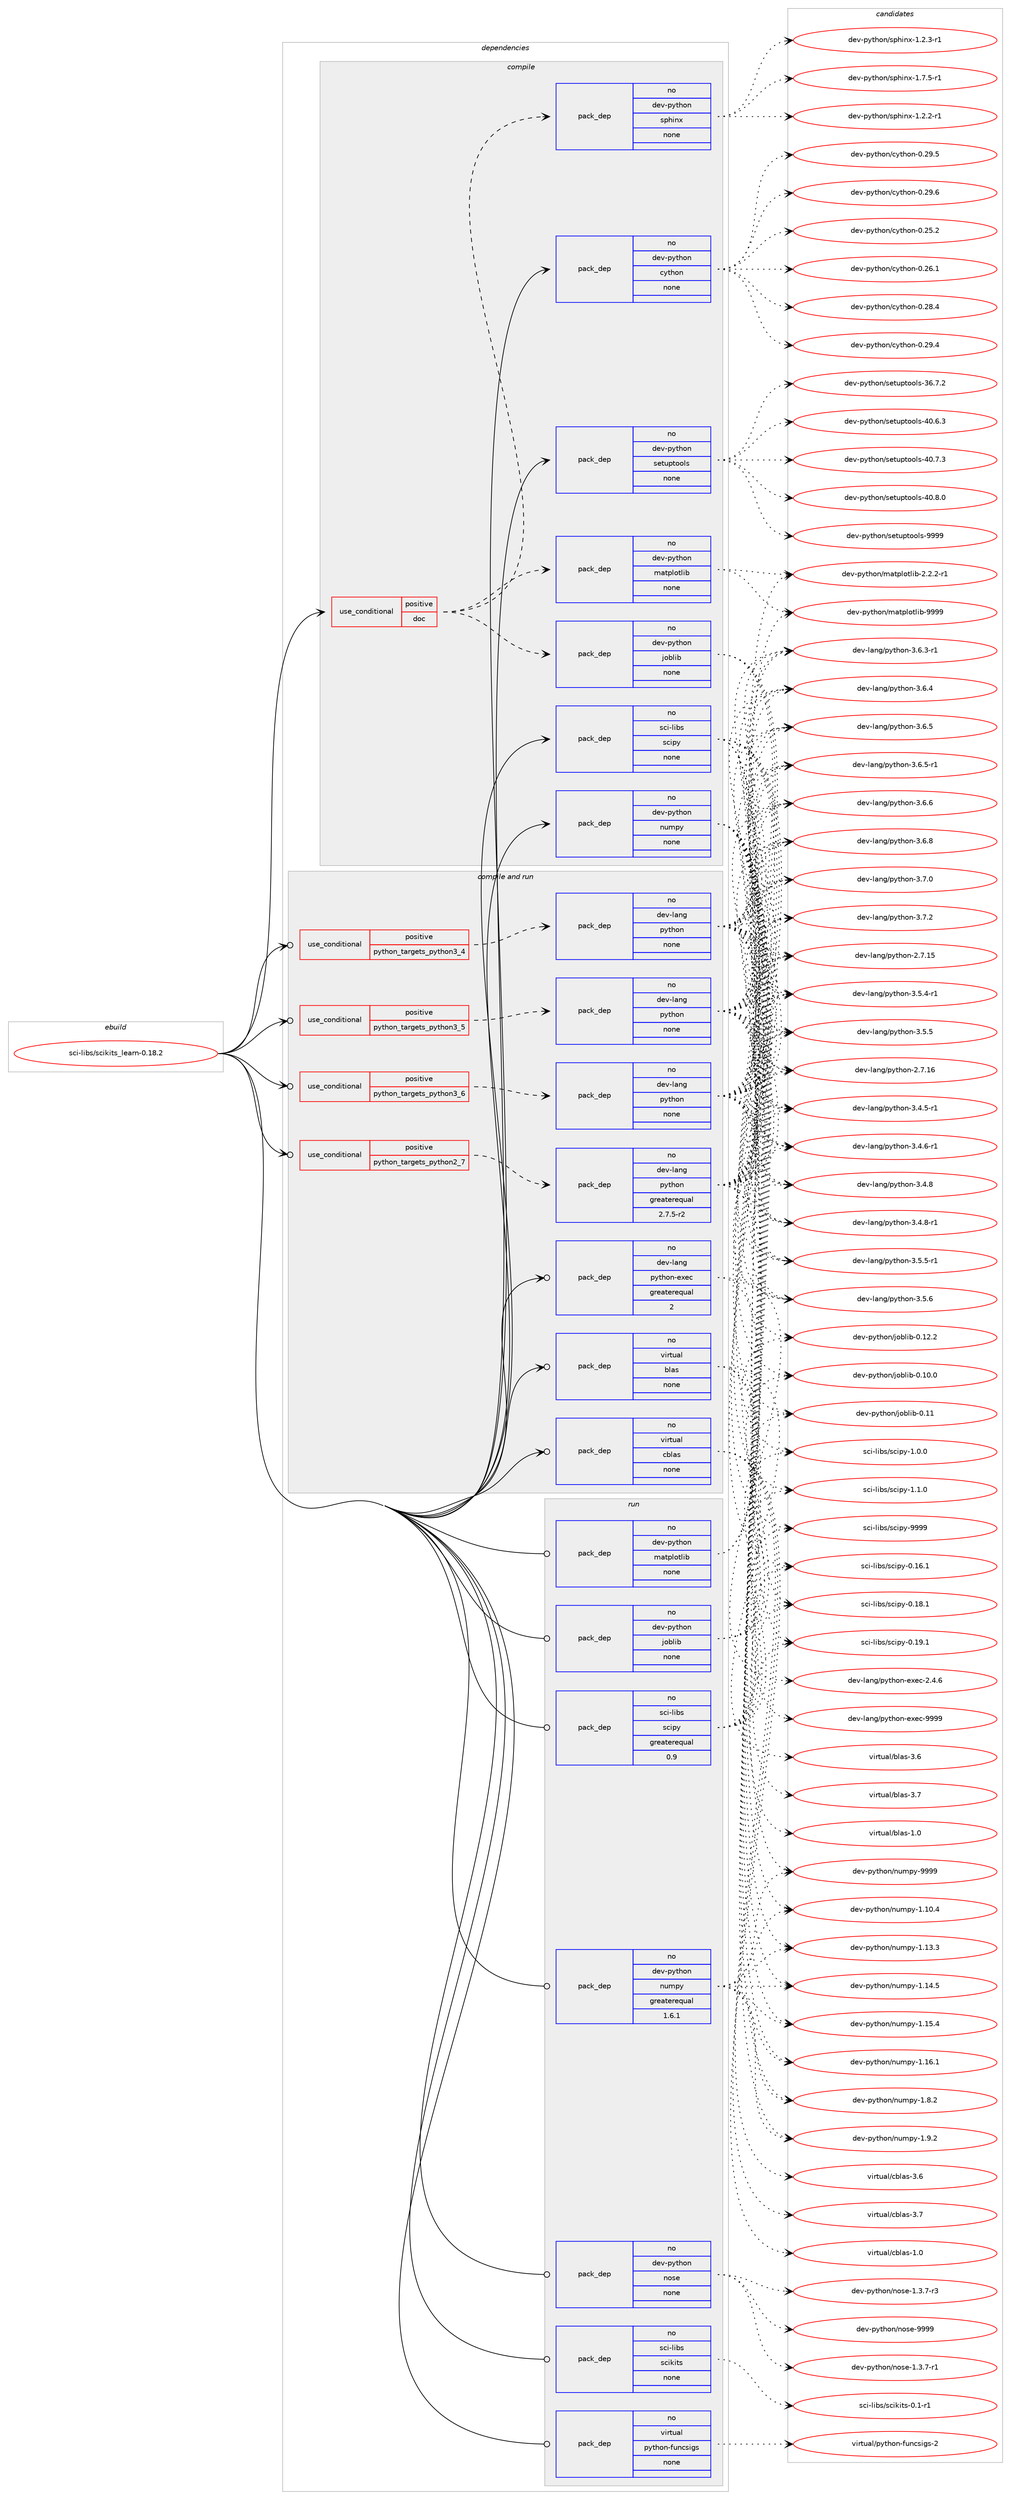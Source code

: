 digraph prolog {

# *************
# Graph options
# *************

newrank=true;
concentrate=true;
compound=true;
graph [rankdir=LR,fontname=Helvetica,fontsize=10,ranksep=1.5];#, ranksep=2.5, nodesep=0.2];
edge  [arrowhead=vee];
node  [fontname=Helvetica,fontsize=10];

# **********
# The ebuild
# **********

subgraph cluster_leftcol {
color=gray;
rank=same;
label=<<i>ebuild</i>>;
id [label="sci-libs/scikits_learn-0.18.2", color=red, width=4, href="../sci-libs/scikits_learn-0.18.2.svg"];
}

# ****************
# The dependencies
# ****************

subgraph cluster_midcol {
color=gray;
label=<<i>dependencies</i>>;
subgraph cluster_compile {
fillcolor="#eeeeee";
style=filled;
label=<<i>compile</i>>;
subgraph cond454048 {
dependency1696131 [label=<<TABLE BORDER="0" CELLBORDER="1" CELLSPACING="0" CELLPADDING="4"><TR><TD ROWSPAN="3" CELLPADDING="10">use_conditional</TD></TR><TR><TD>positive</TD></TR><TR><TD>doc</TD></TR></TABLE>>, shape=none, color=red];
subgraph pack1214275 {
dependency1696132 [label=<<TABLE BORDER="0" CELLBORDER="1" CELLSPACING="0" CELLPADDING="4" WIDTH="220"><TR><TD ROWSPAN="6" CELLPADDING="30">pack_dep</TD></TR><TR><TD WIDTH="110">no</TD></TR><TR><TD>dev-python</TD></TR><TR><TD>joblib</TD></TR><TR><TD>none</TD></TR><TR><TD></TD></TR></TABLE>>, shape=none, color=blue];
}
dependency1696131:e -> dependency1696132:w [weight=20,style="dashed",arrowhead="vee"];
subgraph pack1214276 {
dependency1696133 [label=<<TABLE BORDER="0" CELLBORDER="1" CELLSPACING="0" CELLPADDING="4" WIDTH="220"><TR><TD ROWSPAN="6" CELLPADDING="30">pack_dep</TD></TR><TR><TD WIDTH="110">no</TD></TR><TR><TD>dev-python</TD></TR><TR><TD>matplotlib</TD></TR><TR><TD>none</TD></TR><TR><TD></TD></TR></TABLE>>, shape=none, color=blue];
}
dependency1696131:e -> dependency1696133:w [weight=20,style="dashed",arrowhead="vee"];
subgraph pack1214277 {
dependency1696134 [label=<<TABLE BORDER="0" CELLBORDER="1" CELLSPACING="0" CELLPADDING="4" WIDTH="220"><TR><TD ROWSPAN="6" CELLPADDING="30">pack_dep</TD></TR><TR><TD WIDTH="110">no</TD></TR><TR><TD>dev-python</TD></TR><TR><TD>sphinx</TD></TR><TR><TD>none</TD></TR><TR><TD></TD></TR></TABLE>>, shape=none, color=blue];
}
dependency1696131:e -> dependency1696134:w [weight=20,style="dashed",arrowhead="vee"];
}
id:e -> dependency1696131:w [weight=20,style="solid",arrowhead="vee"];
subgraph pack1214278 {
dependency1696135 [label=<<TABLE BORDER="0" CELLBORDER="1" CELLSPACING="0" CELLPADDING="4" WIDTH="220"><TR><TD ROWSPAN="6" CELLPADDING="30">pack_dep</TD></TR><TR><TD WIDTH="110">no</TD></TR><TR><TD>dev-python</TD></TR><TR><TD>cython</TD></TR><TR><TD>none</TD></TR><TR><TD></TD></TR></TABLE>>, shape=none, color=blue];
}
id:e -> dependency1696135:w [weight=20,style="solid",arrowhead="vee"];
subgraph pack1214279 {
dependency1696136 [label=<<TABLE BORDER="0" CELLBORDER="1" CELLSPACING="0" CELLPADDING="4" WIDTH="220"><TR><TD ROWSPAN="6" CELLPADDING="30">pack_dep</TD></TR><TR><TD WIDTH="110">no</TD></TR><TR><TD>dev-python</TD></TR><TR><TD>numpy</TD></TR><TR><TD>none</TD></TR><TR><TD></TD></TR></TABLE>>, shape=none, color=blue];
}
id:e -> dependency1696136:w [weight=20,style="solid",arrowhead="vee"];
subgraph pack1214280 {
dependency1696137 [label=<<TABLE BORDER="0" CELLBORDER="1" CELLSPACING="0" CELLPADDING="4" WIDTH="220"><TR><TD ROWSPAN="6" CELLPADDING="30">pack_dep</TD></TR><TR><TD WIDTH="110">no</TD></TR><TR><TD>dev-python</TD></TR><TR><TD>setuptools</TD></TR><TR><TD>none</TD></TR><TR><TD></TD></TR></TABLE>>, shape=none, color=blue];
}
id:e -> dependency1696137:w [weight=20,style="solid",arrowhead="vee"];
subgraph pack1214281 {
dependency1696138 [label=<<TABLE BORDER="0" CELLBORDER="1" CELLSPACING="0" CELLPADDING="4" WIDTH="220"><TR><TD ROWSPAN="6" CELLPADDING="30">pack_dep</TD></TR><TR><TD WIDTH="110">no</TD></TR><TR><TD>sci-libs</TD></TR><TR><TD>scipy</TD></TR><TR><TD>none</TD></TR><TR><TD></TD></TR></TABLE>>, shape=none, color=blue];
}
id:e -> dependency1696138:w [weight=20,style="solid",arrowhead="vee"];
}
subgraph cluster_compileandrun {
fillcolor="#eeeeee";
style=filled;
label=<<i>compile and run</i>>;
subgraph cond454049 {
dependency1696139 [label=<<TABLE BORDER="0" CELLBORDER="1" CELLSPACING="0" CELLPADDING="4"><TR><TD ROWSPAN="3" CELLPADDING="10">use_conditional</TD></TR><TR><TD>positive</TD></TR><TR><TD>python_targets_python2_7</TD></TR></TABLE>>, shape=none, color=red];
subgraph pack1214282 {
dependency1696140 [label=<<TABLE BORDER="0" CELLBORDER="1" CELLSPACING="0" CELLPADDING="4" WIDTH="220"><TR><TD ROWSPAN="6" CELLPADDING="30">pack_dep</TD></TR><TR><TD WIDTH="110">no</TD></TR><TR><TD>dev-lang</TD></TR><TR><TD>python</TD></TR><TR><TD>greaterequal</TD></TR><TR><TD>2.7.5-r2</TD></TR></TABLE>>, shape=none, color=blue];
}
dependency1696139:e -> dependency1696140:w [weight=20,style="dashed",arrowhead="vee"];
}
id:e -> dependency1696139:w [weight=20,style="solid",arrowhead="odotvee"];
subgraph cond454050 {
dependency1696141 [label=<<TABLE BORDER="0" CELLBORDER="1" CELLSPACING="0" CELLPADDING="4"><TR><TD ROWSPAN="3" CELLPADDING="10">use_conditional</TD></TR><TR><TD>positive</TD></TR><TR><TD>python_targets_python3_4</TD></TR></TABLE>>, shape=none, color=red];
subgraph pack1214283 {
dependency1696142 [label=<<TABLE BORDER="0" CELLBORDER="1" CELLSPACING="0" CELLPADDING="4" WIDTH="220"><TR><TD ROWSPAN="6" CELLPADDING="30">pack_dep</TD></TR><TR><TD WIDTH="110">no</TD></TR><TR><TD>dev-lang</TD></TR><TR><TD>python</TD></TR><TR><TD>none</TD></TR><TR><TD></TD></TR></TABLE>>, shape=none, color=blue];
}
dependency1696141:e -> dependency1696142:w [weight=20,style="dashed",arrowhead="vee"];
}
id:e -> dependency1696141:w [weight=20,style="solid",arrowhead="odotvee"];
subgraph cond454051 {
dependency1696143 [label=<<TABLE BORDER="0" CELLBORDER="1" CELLSPACING="0" CELLPADDING="4"><TR><TD ROWSPAN="3" CELLPADDING="10">use_conditional</TD></TR><TR><TD>positive</TD></TR><TR><TD>python_targets_python3_5</TD></TR></TABLE>>, shape=none, color=red];
subgraph pack1214284 {
dependency1696144 [label=<<TABLE BORDER="0" CELLBORDER="1" CELLSPACING="0" CELLPADDING="4" WIDTH="220"><TR><TD ROWSPAN="6" CELLPADDING="30">pack_dep</TD></TR><TR><TD WIDTH="110">no</TD></TR><TR><TD>dev-lang</TD></TR><TR><TD>python</TD></TR><TR><TD>none</TD></TR><TR><TD></TD></TR></TABLE>>, shape=none, color=blue];
}
dependency1696143:e -> dependency1696144:w [weight=20,style="dashed",arrowhead="vee"];
}
id:e -> dependency1696143:w [weight=20,style="solid",arrowhead="odotvee"];
subgraph cond454052 {
dependency1696145 [label=<<TABLE BORDER="0" CELLBORDER="1" CELLSPACING="0" CELLPADDING="4"><TR><TD ROWSPAN="3" CELLPADDING="10">use_conditional</TD></TR><TR><TD>positive</TD></TR><TR><TD>python_targets_python3_6</TD></TR></TABLE>>, shape=none, color=red];
subgraph pack1214285 {
dependency1696146 [label=<<TABLE BORDER="0" CELLBORDER="1" CELLSPACING="0" CELLPADDING="4" WIDTH="220"><TR><TD ROWSPAN="6" CELLPADDING="30">pack_dep</TD></TR><TR><TD WIDTH="110">no</TD></TR><TR><TD>dev-lang</TD></TR><TR><TD>python</TD></TR><TR><TD>none</TD></TR><TR><TD></TD></TR></TABLE>>, shape=none, color=blue];
}
dependency1696145:e -> dependency1696146:w [weight=20,style="dashed",arrowhead="vee"];
}
id:e -> dependency1696145:w [weight=20,style="solid",arrowhead="odotvee"];
subgraph pack1214286 {
dependency1696147 [label=<<TABLE BORDER="0" CELLBORDER="1" CELLSPACING="0" CELLPADDING="4" WIDTH="220"><TR><TD ROWSPAN="6" CELLPADDING="30">pack_dep</TD></TR><TR><TD WIDTH="110">no</TD></TR><TR><TD>dev-lang</TD></TR><TR><TD>python-exec</TD></TR><TR><TD>greaterequal</TD></TR><TR><TD>2</TD></TR></TABLE>>, shape=none, color=blue];
}
id:e -> dependency1696147:w [weight=20,style="solid",arrowhead="odotvee"];
subgraph pack1214287 {
dependency1696148 [label=<<TABLE BORDER="0" CELLBORDER="1" CELLSPACING="0" CELLPADDING="4" WIDTH="220"><TR><TD ROWSPAN="6" CELLPADDING="30">pack_dep</TD></TR><TR><TD WIDTH="110">no</TD></TR><TR><TD>virtual</TD></TR><TR><TD>blas</TD></TR><TR><TD>none</TD></TR><TR><TD></TD></TR></TABLE>>, shape=none, color=blue];
}
id:e -> dependency1696148:w [weight=20,style="solid",arrowhead="odotvee"];
subgraph pack1214288 {
dependency1696149 [label=<<TABLE BORDER="0" CELLBORDER="1" CELLSPACING="0" CELLPADDING="4" WIDTH="220"><TR><TD ROWSPAN="6" CELLPADDING="30">pack_dep</TD></TR><TR><TD WIDTH="110">no</TD></TR><TR><TD>virtual</TD></TR><TR><TD>cblas</TD></TR><TR><TD>none</TD></TR><TR><TD></TD></TR></TABLE>>, shape=none, color=blue];
}
id:e -> dependency1696149:w [weight=20,style="solid",arrowhead="odotvee"];
}
subgraph cluster_run {
fillcolor="#eeeeee";
style=filled;
label=<<i>run</i>>;
subgraph pack1214289 {
dependency1696150 [label=<<TABLE BORDER="0" CELLBORDER="1" CELLSPACING="0" CELLPADDING="4" WIDTH="220"><TR><TD ROWSPAN="6" CELLPADDING="30">pack_dep</TD></TR><TR><TD WIDTH="110">no</TD></TR><TR><TD>dev-python</TD></TR><TR><TD>joblib</TD></TR><TR><TD>none</TD></TR><TR><TD></TD></TR></TABLE>>, shape=none, color=blue];
}
id:e -> dependency1696150:w [weight=20,style="solid",arrowhead="odot"];
subgraph pack1214290 {
dependency1696151 [label=<<TABLE BORDER="0" CELLBORDER="1" CELLSPACING="0" CELLPADDING="4" WIDTH="220"><TR><TD ROWSPAN="6" CELLPADDING="30">pack_dep</TD></TR><TR><TD WIDTH="110">no</TD></TR><TR><TD>dev-python</TD></TR><TR><TD>matplotlib</TD></TR><TR><TD>none</TD></TR><TR><TD></TD></TR></TABLE>>, shape=none, color=blue];
}
id:e -> dependency1696151:w [weight=20,style="solid",arrowhead="odot"];
subgraph pack1214291 {
dependency1696152 [label=<<TABLE BORDER="0" CELLBORDER="1" CELLSPACING="0" CELLPADDING="4" WIDTH="220"><TR><TD ROWSPAN="6" CELLPADDING="30">pack_dep</TD></TR><TR><TD WIDTH="110">no</TD></TR><TR><TD>dev-python</TD></TR><TR><TD>nose</TD></TR><TR><TD>none</TD></TR><TR><TD></TD></TR></TABLE>>, shape=none, color=blue];
}
id:e -> dependency1696152:w [weight=20,style="solid",arrowhead="odot"];
subgraph pack1214292 {
dependency1696153 [label=<<TABLE BORDER="0" CELLBORDER="1" CELLSPACING="0" CELLPADDING="4" WIDTH="220"><TR><TD ROWSPAN="6" CELLPADDING="30">pack_dep</TD></TR><TR><TD WIDTH="110">no</TD></TR><TR><TD>dev-python</TD></TR><TR><TD>numpy</TD></TR><TR><TD>greaterequal</TD></TR><TR><TD>1.6.1</TD></TR></TABLE>>, shape=none, color=blue];
}
id:e -> dependency1696153:w [weight=20,style="solid",arrowhead="odot"];
subgraph pack1214293 {
dependency1696154 [label=<<TABLE BORDER="0" CELLBORDER="1" CELLSPACING="0" CELLPADDING="4" WIDTH="220"><TR><TD ROWSPAN="6" CELLPADDING="30">pack_dep</TD></TR><TR><TD WIDTH="110">no</TD></TR><TR><TD>sci-libs</TD></TR><TR><TD>scikits</TD></TR><TR><TD>none</TD></TR><TR><TD></TD></TR></TABLE>>, shape=none, color=blue];
}
id:e -> dependency1696154:w [weight=20,style="solid",arrowhead="odot"];
subgraph pack1214294 {
dependency1696155 [label=<<TABLE BORDER="0" CELLBORDER="1" CELLSPACING="0" CELLPADDING="4" WIDTH="220"><TR><TD ROWSPAN="6" CELLPADDING="30">pack_dep</TD></TR><TR><TD WIDTH="110">no</TD></TR><TR><TD>sci-libs</TD></TR><TR><TD>scipy</TD></TR><TR><TD>greaterequal</TD></TR><TR><TD>0.9</TD></TR></TABLE>>, shape=none, color=blue];
}
id:e -> dependency1696155:w [weight=20,style="solid",arrowhead="odot"];
subgraph pack1214295 {
dependency1696156 [label=<<TABLE BORDER="0" CELLBORDER="1" CELLSPACING="0" CELLPADDING="4" WIDTH="220"><TR><TD ROWSPAN="6" CELLPADDING="30">pack_dep</TD></TR><TR><TD WIDTH="110">no</TD></TR><TR><TD>virtual</TD></TR><TR><TD>python-funcsigs</TD></TR><TR><TD>none</TD></TR><TR><TD></TD></TR></TABLE>>, shape=none, color=blue];
}
id:e -> dependency1696156:w [weight=20,style="solid",arrowhead="odot"];
}
}

# **************
# The candidates
# **************

subgraph cluster_choices {
rank=same;
color=gray;
label=<<i>candidates</i>>;

subgraph choice1214275 {
color=black;
nodesep=1;
choice1001011184511212111610411111047106111981081059845484649484648 [label="dev-python/joblib-0.10.0", color=red, width=4,href="../dev-python/joblib-0.10.0.svg"];
choice100101118451121211161041111104710611198108105984548464949 [label="dev-python/joblib-0.11", color=red, width=4,href="../dev-python/joblib-0.11.svg"];
choice1001011184511212111610411111047106111981081059845484649504650 [label="dev-python/joblib-0.12.2", color=red, width=4,href="../dev-python/joblib-0.12.2.svg"];
dependency1696132:e -> choice1001011184511212111610411111047106111981081059845484649484648:w [style=dotted,weight="100"];
dependency1696132:e -> choice100101118451121211161041111104710611198108105984548464949:w [style=dotted,weight="100"];
dependency1696132:e -> choice1001011184511212111610411111047106111981081059845484649504650:w [style=dotted,weight="100"];
}
subgraph choice1214276 {
color=black;
nodesep=1;
choice100101118451121211161041111104710997116112108111116108105984550465046504511449 [label="dev-python/matplotlib-2.2.2-r1", color=red, width=4,href="../dev-python/matplotlib-2.2.2-r1.svg"];
choice100101118451121211161041111104710997116112108111116108105984557575757 [label="dev-python/matplotlib-9999", color=red, width=4,href="../dev-python/matplotlib-9999.svg"];
dependency1696133:e -> choice100101118451121211161041111104710997116112108111116108105984550465046504511449:w [style=dotted,weight="100"];
dependency1696133:e -> choice100101118451121211161041111104710997116112108111116108105984557575757:w [style=dotted,weight="100"];
}
subgraph choice1214277 {
color=black;
nodesep=1;
choice10010111845112121116104111110471151121041051101204549465046504511449 [label="dev-python/sphinx-1.2.2-r1", color=red, width=4,href="../dev-python/sphinx-1.2.2-r1.svg"];
choice10010111845112121116104111110471151121041051101204549465046514511449 [label="dev-python/sphinx-1.2.3-r1", color=red, width=4,href="../dev-python/sphinx-1.2.3-r1.svg"];
choice10010111845112121116104111110471151121041051101204549465546534511449 [label="dev-python/sphinx-1.7.5-r1", color=red, width=4,href="../dev-python/sphinx-1.7.5-r1.svg"];
dependency1696134:e -> choice10010111845112121116104111110471151121041051101204549465046504511449:w [style=dotted,weight="100"];
dependency1696134:e -> choice10010111845112121116104111110471151121041051101204549465046514511449:w [style=dotted,weight="100"];
dependency1696134:e -> choice10010111845112121116104111110471151121041051101204549465546534511449:w [style=dotted,weight="100"];
}
subgraph choice1214278 {
color=black;
nodesep=1;
choice10010111845112121116104111110479912111610411111045484650534650 [label="dev-python/cython-0.25.2", color=red, width=4,href="../dev-python/cython-0.25.2.svg"];
choice10010111845112121116104111110479912111610411111045484650544649 [label="dev-python/cython-0.26.1", color=red, width=4,href="../dev-python/cython-0.26.1.svg"];
choice10010111845112121116104111110479912111610411111045484650564652 [label="dev-python/cython-0.28.4", color=red, width=4,href="../dev-python/cython-0.28.4.svg"];
choice10010111845112121116104111110479912111610411111045484650574652 [label="dev-python/cython-0.29.4", color=red, width=4,href="../dev-python/cython-0.29.4.svg"];
choice10010111845112121116104111110479912111610411111045484650574653 [label="dev-python/cython-0.29.5", color=red, width=4,href="../dev-python/cython-0.29.5.svg"];
choice10010111845112121116104111110479912111610411111045484650574654 [label="dev-python/cython-0.29.6", color=red, width=4,href="../dev-python/cython-0.29.6.svg"];
dependency1696135:e -> choice10010111845112121116104111110479912111610411111045484650534650:w [style=dotted,weight="100"];
dependency1696135:e -> choice10010111845112121116104111110479912111610411111045484650544649:w [style=dotted,weight="100"];
dependency1696135:e -> choice10010111845112121116104111110479912111610411111045484650564652:w [style=dotted,weight="100"];
dependency1696135:e -> choice10010111845112121116104111110479912111610411111045484650574652:w [style=dotted,weight="100"];
dependency1696135:e -> choice10010111845112121116104111110479912111610411111045484650574653:w [style=dotted,weight="100"];
dependency1696135:e -> choice10010111845112121116104111110479912111610411111045484650574654:w [style=dotted,weight="100"];
}
subgraph choice1214279 {
color=black;
nodesep=1;
choice100101118451121211161041111104711011710911212145494649484652 [label="dev-python/numpy-1.10.4", color=red, width=4,href="../dev-python/numpy-1.10.4.svg"];
choice100101118451121211161041111104711011710911212145494649514651 [label="dev-python/numpy-1.13.3", color=red, width=4,href="../dev-python/numpy-1.13.3.svg"];
choice100101118451121211161041111104711011710911212145494649524653 [label="dev-python/numpy-1.14.5", color=red, width=4,href="../dev-python/numpy-1.14.5.svg"];
choice100101118451121211161041111104711011710911212145494649534652 [label="dev-python/numpy-1.15.4", color=red, width=4,href="../dev-python/numpy-1.15.4.svg"];
choice100101118451121211161041111104711011710911212145494649544649 [label="dev-python/numpy-1.16.1", color=red, width=4,href="../dev-python/numpy-1.16.1.svg"];
choice1001011184511212111610411111047110117109112121454946564650 [label="dev-python/numpy-1.8.2", color=red, width=4,href="../dev-python/numpy-1.8.2.svg"];
choice1001011184511212111610411111047110117109112121454946574650 [label="dev-python/numpy-1.9.2", color=red, width=4,href="../dev-python/numpy-1.9.2.svg"];
choice10010111845112121116104111110471101171091121214557575757 [label="dev-python/numpy-9999", color=red, width=4,href="../dev-python/numpy-9999.svg"];
dependency1696136:e -> choice100101118451121211161041111104711011710911212145494649484652:w [style=dotted,weight="100"];
dependency1696136:e -> choice100101118451121211161041111104711011710911212145494649514651:w [style=dotted,weight="100"];
dependency1696136:e -> choice100101118451121211161041111104711011710911212145494649524653:w [style=dotted,weight="100"];
dependency1696136:e -> choice100101118451121211161041111104711011710911212145494649534652:w [style=dotted,weight="100"];
dependency1696136:e -> choice100101118451121211161041111104711011710911212145494649544649:w [style=dotted,weight="100"];
dependency1696136:e -> choice1001011184511212111610411111047110117109112121454946564650:w [style=dotted,weight="100"];
dependency1696136:e -> choice1001011184511212111610411111047110117109112121454946574650:w [style=dotted,weight="100"];
dependency1696136:e -> choice10010111845112121116104111110471101171091121214557575757:w [style=dotted,weight="100"];
}
subgraph choice1214280 {
color=black;
nodesep=1;
choice100101118451121211161041111104711510111611711211611111110811545515446554650 [label="dev-python/setuptools-36.7.2", color=red, width=4,href="../dev-python/setuptools-36.7.2.svg"];
choice100101118451121211161041111104711510111611711211611111110811545524846544651 [label="dev-python/setuptools-40.6.3", color=red, width=4,href="../dev-python/setuptools-40.6.3.svg"];
choice100101118451121211161041111104711510111611711211611111110811545524846554651 [label="dev-python/setuptools-40.7.3", color=red, width=4,href="../dev-python/setuptools-40.7.3.svg"];
choice100101118451121211161041111104711510111611711211611111110811545524846564648 [label="dev-python/setuptools-40.8.0", color=red, width=4,href="../dev-python/setuptools-40.8.0.svg"];
choice10010111845112121116104111110471151011161171121161111111081154557575757 [label="dev-python/setuptools-9999", color=red, width=4,href="../dev-python/setuptools-9999.svg"];
dependency1696137:e -> choice100101118451121211161041111104711510111611711211611111110811545515446554650:w [style=dotted,weight="100"];
dependency1696137:e -> choice100101118451121211161041111104711510111611711211611111110811545524846544651:w [style=dotted,weight="100"];
dependency1696137:e -> choice100101118451121211161041111104711510111611711211611111110811545524846554651:w [style=dotted,weight="100"];
dependency1696137:e -> choice100101118451121211161041111104711510111611711211611111110811545524846564648:w [style=dotted,weight="100"];
dependency1696137:e -> choice10010111845112121116104111110471151011161171121161111111081154557575757:w [style=dotted,weight="100"];
}
subgraph choice1214281 {
color=black;
nodesep=1;
choice115991054510810598115471159910511212145484649544649 [label="sci-libs/scipy-0.16.1", color=red, width=4,href="../sci-libs/scipy-0.16.1.svg"];
choice115991054510810598115471159910511212145484649564649 [label="sci-libs/scipy-0.18.1", color=red, width=4,href="../sci-libs/scipy-0.18.1.svg"];
choice115991054510810598115471159910511212145484649574649 [label="sci-libs/scipy-0.19.1", color=red, width=4,href="../sci-libs/scipy-0.19.1.svg"];
choice1159910545108105981154711599105112121454946484648 [label="sci-libs/scipy-1.0.0", color=red, width=4,href="../sci-libs/scipy-1.0.0.svg"];
choice1159910545108105981154711599105112121454946494648 [label="sci-libs/scipy-1.1.0", color=red, width=4,href="../sci-libs/scipy-1.1.0.svg"];
choice11599105451081059811547115991051121214557575757 [label="sci-libs/scipy-9999", color=red, width=4,href="../sci-libs/scipy-9999.svg"];
dependency1696138:e -> choice115991054510810598115471159910511212145484649544649:w [style=dotted,weight="100"];
dependency1696138:e -> choice115991054510810598115471159910511212145484649564649:w [style=dotted,weight="100"];
dependency1696138:e -> choice115991054510810598115471159910511212145484649574649:w [style=dotted,weight="100"];
dependency1696138:e -> choice1159910545108105981154711599105112121454946484648:w [style=dotted,weight="100"];
dependency1696138:e -> choice1159910545108105981154711599105112121454946494648:w [style=dotted,weight="100"];
dependency1696138:e -> choice11599105451081059811547115991051121214557575757:w [style=dotted,weight="100"];
}
subgraph choice1214282 {
color=black;
nodesep=1;
choice10010111845108971101034711212111610411111045504655464953 [label="dev-lang/python-2.7.15", color=red, width=4,href="../dev-lang/python-2.7.15.svg"];
choice10010111845108971101034711212111610411111045504655464954 [label="dev-lang/python-2.7.16", color=red, width=4,href="../dev-lang/python-2.7.16.svg"];
choice1001011184510897110103471121211161041111104551465246534511449 [label="dev-lang/python-3.4.5-r1", color=red, width=4,href="../dev-lang/python-3.4.5-r1.svg"];
choice1001011184510897110103471121211161041111104551465246544511449 [label="dev-lang/python-3.4.6-r1", color=red, width=4,href="../dev-lang/python-3.4.6-r1.svg"];
choice100101118451089711010347112121116104111110455146524656 [label="dev-lang/python-3.4.8", color=red, width=4,href="../dev-lang/python-3.4.8.svg"];
choice1001011184510897110103471121211161041111104551465246564511449 [label="dev-lang/python-3.4.8-r1", color=red, width=4,href="../dev-lang/python-3.4.8-r1.svg"];
choice1001011184510897110103471121211161041111104551465346524511449 [label="dev-lang/python-3.5.4-r1", color=red, width=4,href="../dev-lang/python-3.5.4-r1.svg"];
choice100101118451089711010347112121116104111110455146534653 [label="dev-lang/python-3.5.5", color=red, width=4,href="../dev-lang/python-3.5.5.svg"];
choice1001011184510897110103471121211161041111104551465346534511449 [label="dev-lang/python-3.5.5-r1", color=red, width=4,href="../dev-lang/python-3.5.5-r1.svg"];
choice100101118451089711010347112121116104111110455146534654 [label="dev-lang/python-3.5.6", color=red, width=4,href="../dev-lang/python-3.5.6.svg"];
choice1001011184510897110103471121211161041111104551465446514511449 [label="dev-lang/python-3.6.3-r1", color=red, width=4,href="../dev-lang/python-3.6.3-r1.svg"];
choice100101118451089711010347112121116104111110455146544652 [label="dev-lang/python-3.6.4", color=red, width=4,href="../dev-lang/python-3.6.4.svg"];
choice100101118451089711010347112121116104111110455146544653 [label="dev-lang/python-3.6.5", color=red, width=4,href="../dev-lang/python-3.6.5.svg"];
choice1001011184510897110103471121211161041111104551465446534511449 [label="dev-lang/python-3.6.5-r1", color=red, width=4,href="../dev-lang/python-3.6.5-r1.svg"];
choice100101118451089711010347112121116104111110455146544654 [label="dev-lang/python-3.6.6", color=red, width=4,href="../dev-lang/python-3.6.6.svg"];
choice100101118451089711010347112121116104111110455146544656 [label="dev-lang/python-3.6.8", color=red, width=4,href="../dev-lang/python-3.6.8.svg"];
choice100101118451089711010347112121116104111110455146554648 [label="dev-lang/python-3.7.0", color=red, width=4,href="../dev-lang/python-3.7.0.svg"];
choice100101118451089711010347112121116104111110455146554650 [label="dev-lang/python-3.7.2", color=red, width=4,href="../dev-lang/python-3.7.2.svg"];
dependency1696140:e -> choice10010111845108971101034711212111610411111045504655464953:w [style=dotted,weight="100"];
dependency1696140:e -> choice10010111845108971101034711212111610411111045504655464954:w [style=dotted,weight="100"];
dependency1696140:e -> choice1001011184510897110103471121211161041111104551465246534511449:w [style=dotted,weight="100"];
dependency1696140:e -> choice1001011184510897110103471121211161041111104551465246544511449:w [style=dotted,weight="100"];
dependency1696140:e -> choice100101118451089711010347112121116104111110455146524656:w [style=dotted,weight="100"];
dependency1696140:e -> choice1001011184510897110103471121211161041111104551465246564511449:w [style=dotted,weight="100"];
dependency1696140:e -> choice1001011184510897110103471121211161041111104551465346524511449:w [style=dotted,weight="100"];
dependency1696140:e -> choice100101118451089711010347112121116104111110455146534653:w [style=dotted,weight="100"];
dependency1696140:e -> choice1001011184510897110103471121211161041111104551465346534511449:w [style=dotted,weight="100"];
dependency1696140:e -> choice100101118451089711010347112121116104111110455146534654:w [style=dotted,weight="100"];
dependency1696140:e -> choice1001011184510897110103471121211161041111104551465446514511449:w [style=dotted,weight="100"];
dependency1696140:e -> choice100101118451089711010347112121116104111110455146544652:w [style=dotted,weight="100"];
dependency1696140:e -> choice100101118451089711010347112121116104111110455146544653:w [style=dotted,weight="100"];
dependency1696140:e -> choice1001011184510897110103471121211161041111104551465446534511449:w [style=dotted,weight="100"];
dependency1696140:e -> choice100101118451089711010347112121116104111110455146544654:w [style=dotted,weight="100"];
dependency1696140:e -> choice100101118451089711010347112121116104111110455146544656:w [style=dotted,weight="100"];
dependency1696140:e -> choice100101118451089711010347112121116104111110455146554648:w [style=dotted,weight="100"];
dependency1696140:e -> choice100101118451089711010347112121116104111110455146554650:w [style=dotted,weight="100"];
}
subgraph choice1214283 {
color=black;
nodesep=1;
choice10010111845108971101034711212111610411111045504655464953 [label="dev-lang/python-2.7.15", color=red, width=4,href="../dev-lang/python-2.7.15.svg"];
choice10010111845108971101034711212111610411111045504655464954 [label="dev-lang/python-2.7.16", color=red, width=4,href="../dev-lang/python-2.7.16.svg"];
choice1001011184510897110103471121211161041111104551465246534511449 [label="dev-lang/python-3.4.5-r1", color=red, width=4,href="../dev-lang/python-3.4.5-r1.svg"];
choice1001011184510897110103471121211161041111104551465246544511449 [label="dev-lang/python-3.4.6-r1", color=red, width=4,href="../dev-lang/python-3.4.6-r1.svg"];
choice100101118451089711010347112121116104111110455146524656 [label="dev-lang/python-3.4.8", color=red, width=4,href="../dev-lang/python-3.4.8.svg"];
choice1001011184510897110103471121211161041111104551465246564511449 [label="dev-lang/python-3.4.8-r1", color=red, width=4,href="../dev-lang/python-3.4.8-r1.svg"];
choice1001011184510897110103471121211161041111104551465346524511449 [label="dev-lang/python-3.5.4-r1", color=red, width=4,href="../dev-lang/python-3.5.4-r1.svg"];
choice100101118451089711010347112121116104111110455146534653 [label="dev-lang/python-3.5.5", color=red, width=4,href="../dev-lang/python-3.5.5.svg"];
choice1001011184510897110103471121211161041111104551465346534511449 [label="dev-lang/python-3.5.5-r1", color=red, width=4,href="../dev-lang/python-3.5.5-r1.svg"];
choice100101118451089711010347112121116104111110455146534654 [label="dev-lang/python-3.5.6", color=red, width=4,href="../dev-lang/python-3.5.6.svg"];
choice1001011184510897110103471121211161041111104551465446514511449 [label="dev-lang/python-3.6.3-r1", color=red, width=4,href="../dev-lang/python-3.6.3-r1.svg"];
choice100101118451089711010347112121116104111110455146544652 [label="dev-lang/python-3.6.4", color=red, width=4,href="../dev-lang/python-3.6.4.svg"];
choice100101118451089711010347112121116104111110455146544653 [label="dev-lang/python-3.6.5", color=red, width=4,href="../dev-lang/python-3.6.5.svg"];
choice1001011184510897110103471121211161041111104551465446534511449 [label="dev-lang/python-3.6.5-r1", color=red, width=4,href="../dev-lang/python-3.6.5-r1.svg"];
choice100101118451089711010347112121116104111110455146544654 [label="dev-lang/python-3.6.6", color=red, width=4,href="../dev-lang/python-3.6.6.svg"];
choice100101118451089711010347112121116104111110455146544656 [label="dev-lang/python-3.6.8", color=red, width=4,href="../dev-lang/python-3.6.8.svg"];
choice100101118451089711010347112121116104111110455146554648 [label="dev-lang/python-3.7.0", color=red, width=4,href="../dev-lang/python-3.7.0.svg"];
choice100101118451089711010347112121116104111110455146554650 [label="dev-lang/python-3.7.2", color=red, width=4,href="../dev-lang/python-3.7.2.svg"];
dependency1696142:e -> choice10010111845108971101034711212111610411111045504655464953:w [style=dotted,weight="100"];
dependency1696142:e -> choice10010111845108971101034711212111610411111045504655464954:w [style=dotted,weight="100"];
dependency1696142:e -> choice1001011184510897110103471121211161041111104551465246534511449:w [style=dotted,weight="100"];
dependency1696142:e -> choice1001011184510897110103471121211161041111104551465246544511449:w [style=dotted,weight="100"];
dependency1696142:e -> choice100101118451089711010347112121116104111110455146524656:w [style=dotted,weight="100"];
dependency1696142:e -> choice1001011184510897110103471121211161041111104551465246564511449:w [style=dotted,weight="100"];
dependency1696142:e -> choice1001011184510897110103471121211161041111104551465346524511449:w [style=dotted,weight="100"];
dependency1696142:e -> choice100101118451089711010347112121116104111110455146534653:w [style=dotted,weight="100"];
dependency1696142:e -> choice1001011184510897110103471121211161041111104551465346534511449:w [style=dotted,weight="100"];
dependency1696142:e -> choice100101118451089711010347112121116104111110455146534654:w [style=dotted,weight="100"];
dependency1696142:e -> choice1001011184510897110103471121211161041111104551465446514511449:w [style=dotted,weight="100"];
dependency1696142:e -> choice100101118451089711010347112121116104111110455146544652:w [style=dotted,weight="100"];
dependency1696142:e -> choice100101118451089711010347112121116104111110455146544653:w [style=dotted,weight="100"];
dependency1696142:e -> choice1001011184510897110103471121211161041111104551465446534511449:w [style=dotted,weight="100"];
dependency1696142:e -> choice100101118451089711010347112121116104111110455146544654:w [style=dotted,weight="100"];
dependency1696142:e -> choice100101118451089711010347112121116104111110455146544656:w [style=dotted,weight="100"];
dependency1696142:e -> choice100101118451089711010347112121116104111110455146554648:w [style=dotted,weight="100"];
dependency1696142:e -> choice100101118451089711010347112121116104111110455146554650:w [style=dotted,weight="100"];
}
subgraph choice1214284 {
color=black;
nodesep=1;
choice10010111845108971101034711212111610411111045504655464953 [label="dev-lang/python-2.7.15", color=red, width=4,href="../dev-lang/python-2.7.15.svg"];
choice10010111845108971101034711212111610411111045504655464954 [label="dev-lang/python-2.7.16", color=red, width=4,href="../dev-lang/python-2.7.16.svg"];
choice1001011184510897110103471121211161041111104551465246534511449 [label="dev-lang/python-3.4.5-r1", color=red, width=4,href="../dev-lang/python-3.4.5-r1.svg"];
choice1001011184510897110103471121211161041111104551465246544511449 [label="dev-lang/python-3.4.6-r1", color=red, width=4,href="../dev-lang/python-3.4.6-r1.svg"];
choice100101118451089711010347112121116104111110455146524656 [label="dev-lang/python-3.4.8", color=red, width=4,href="../dev-lang/python-3.4.8.svg"];
choice1001011184510897110103471121211161041111104551465246564511449 [label="dev-lang/python-3.4.8-r1", color=red, width=4,href="../dev-lang/python-3.4.8-r1.svg"];
choice1001011184510897110103471121211161041111104551465346524511449 [label="dev-lang/python-3.5.4-r1", color=red, width=4,href="../dev-lang/python-3.5.4-r1.svg"];
choice100101118451089711010347112121116104111110455146534653 [label="dev-lang/python-3.5.5", color=red, width=4,href="../dev-lang/python-3.5.5.svg"];
choice1001011184510897110103471121211161041111104551465346534511449 [label="dev-lang/python-3.5.5-r1", color=red, width=4,href="../dev-lang/python-3.5.5-r1.svg"];
choice100101118451089711010347112121116104111110455146534654 [label="dev-lang/python-3.5.6", color=red, width=4,href="../dev-lang/python-3.5.6.svg"];
choice1001011184510897110103471121211161041111104551465446514511449 [label="dev-lang/python-3.6.3-r1", color=red, width=4,href="../dev-lang/python-3.6.3-r1.svg"];
choice100101118451089711010347112121116104111110455146544652 [label="dev-lang/python-3.6.4", color=red, width=4,href="../dev-lang/python-3.6.4.svg"];
choice100101118451089711010347112121116104111110455146544653 [label="dev-lang/python-3.6.5", color=red, width=4,href="../dev-lang/python-3.6.5.svg"];
choice1001011184510897110103471121211161041111104551465446534511449 [label="dev-lang/python-3.6.5-r1", color=red, width=4,href="../dev-lang/python-3.6.5-r1.svg"];
choice100101118451089711010347112121116104111110455146544654 [label="dev-lang/python-3.6.6", color=red, width=4,href="../dev-lang/python-3.6.6.svg"];
choice100101118451089711010347112121116104111110455146544656 [label="dev-lang/python-3.6.8", color=red, width=4,href="../dev-lang/python-3.6.8.svg"];
choice100101118451089711010347112121116104111110455146554648 [label="dev-lang/python-3.7.0", color=red, width=4,href="../dev-lang/python-3.7.0.svg"];
choice100101118451089711010347112121116104111110455146554650 [label="dev-lang/python-3.7.2", color=red, width=4,href="../dev-lang/python-3.7.2.svg"];
dependency1696144:e -> choice10010111845108971101034711212111610411111045504655464953:w [style=dotted,weight="100"];
dependency1696144:e -> choice10010111845108971101034711212111610411111045504655464954:w [style=dotted,weight="100"];
dependency1696144:e -> choice1001011184510897110103471121211161041111104551465246534511449:w [style=dotted,weight="100"];
dependency1696144:e -> choice1001011184510897110103471121211161041111104551465246544511449:w [style=dotted,weight="100"];
dependency1696144:e -> choice100101118451089711010347112121116104111110455146524656:w [style=dotted,weight="100"];
dependency1696144:e -> choice1001011184510897110103471121211161041111104551465246564511449:w [style=dotted,weight="100"];
dependency1696144:e -> choice1001011184510897110103471121211161041111104551465346524511449:w [style=dotted,weight="100"];
dependency1696144:e -> choice100101118451089711010347112121116104111110455146534653:w [style=dotted,weight="100"];
dependency1696144:e -> choice1001011184510897110103471121211161041111104551465346534511449:w [style=dotted,weight="100"];
dependency1696144:e -> choice100101118451089711010347112121116104111110455146534654:w [style=dotted,weight="100"];
dependency1696144:e -> choice1001011184510897110103471121211161041111104551465446514511449:w [style=dotted,weight="100"];
dependency1696144:e -> choice100101118451089711010347112121116104111110455146544652:w [style=dotted,weight="100"];
dependency1696144:e -> choice100101118451089711010347112121116104111110455146544653:w [style=dotted,weight="100"];
dependency1696144:e -> choice1001011184510897110103471121211161041111104551465446534511449:w [style=dotted,weight="100"];
dependency1696144:e -> choice100101118451089711010347112121116104111110455146544654:w [style=dotted,weight="100"];
dependency1696144:e -> choice100101118451089711010347112121116104111110455146544656:w [style=dotted,weight="100"];
dependency1696144:e -> choice100101118451089711010347112121116104111110455146554648:w [style=dotted,weight="100"];
dependency1696144:e -> choice100101118451089711010347112121116104111110455146554650:w [style=dotted,weight="100"];
}
subgraph choice1214285 {
color=black;
nodesep=1;
choice10010111845108971101034711212111610411111045504655464953 [label="dev-lang/python-2.7.15", color=red, width=4,href="../dev-lang/python-2.7.15.svg"];
choice10010111845108971101034711212111610411111045504655464954 [label="dev-lang/python-2.7.16", color=red, width=4,href="../dev-lang/python-2.7.16.svg"];
choice1001011184510897110103471121211161041111104551465246534511449 [label="dev-lang/python-3.4.5-r1", color=red, width=4,href="../dev-lang/python-3.4.5-r1.svg"];
choice1001011184510897110103471121211161041111104551465246544511449 [label="dev-lang/python-3.4.6-r1", color=red, width=4,href="../dev-lang/python-3.4.6-r1.svg"];
choice100101118451089711010347112121116104111110455146524656 [label="dev-lang/python-3.4.8", color=red, width=4,href="../dev-lang/python-3.4.8.svg"];
choice1001011184510897110103471121211161041111104551465246564511449 [label="dev-lang/python-3.4.8-r1", color=red, width=4,href="../dev-lang/python-3.4.8-r1.svg"];
choice1001011184510897110103471121211161041111104551465346524511449 [label="dev-lang/python-3.5.4-r1", color=red, width=4,href="../dev-lang/python-3.5.4-r1.svg"];
choice100101118451089711010347112121116104111110455146534653 [label="dev-lang/python-3.5.5", color=red, width=4,href="../dev-lang/python-3.5.5.svg"];
choice1001011184510897110103471121211161041111104551465346534511449 [label="dev-lang/python-3.5.5-r1", color=red, width=4,href="../dev-lang/python-3.5.5-r1.svg"];
choice100101118451089711010347112121116104111110455146534654 [label="dev-lang/python-3.5.6", color=red, width=4,href="../dev-lang/python-3.5.6.svg"];
choice1001011184510897110103471121211161041111104551465446514511449 [label="dev-lang/python-3.6.3-r1", color=red, width=4,href="../dev-lang/python-3.6.3-r1.svg"];
choice100101118451089711010347112121116104111110455146544652 [label="dev-lang/python-3.6.4", color=red, width=4,href="../dev-lang/python-3.6.4.svg"];
choice100101118451089711010347112121116104111110455146544653 [label="dev-lang/python-3.6.5", color=red, width=4,href="../dev-lang/python-3.6.5.svg"];
choice1001011184510897110103471121211161041111104551465446534511449 [label="dev-lang/python-3.6.5-r1", color=red, width=4,href="../dev-lang/python-3.6.5-r1.svg"];
choice100101118451089711010347112121116104111110455146544654 [label="dev-lang/python-3.6.6", color=red, width=4,href="../dev-lang/python-3.6.6.svg"];
choice100101118451089711010347112121116104111110455146544656 [label="dev-lang/python-3.6.8", color=red, width=4,href="../dev-lang/python-3.6.8.svg"];
choice100101118451089711010347112121116104111110455146554648 [label="dev-lang/python-3.7.0", color=red, width=4,href="../dev-lang/python-3.7.0.svg"];
choice100101118451089711010347112121116104111110455146554650 [label="dev-lang/python-3.7.2", color=red, width=4,href="../dev-lang/python-3.7.2.svg"];
dependency1696146:e -> choice10010111845108971101034711212111610411111045504655464953:w [style=dotted,weight="100"];
dependency1696146:e -> choice10010111845108971101034711212111610411111045504655464954:w [style=dotted,weight="100"];
dependency1696146:e -> choice1001011184510897110103471121211161041111104551465246534511449:w [style=dotted,weight="100"];
dependency1696146:e -> choice1001011184510897110103471121211161041111104551465246544511449:w [style=dotted,weight="100"];
dependency1696146:e -> choice100101118451089711010347112121116104111110455146524656:w [style=dotted,weight="100"];
dependency1696146:e -> choice1001011184510897110103471121211161041111104551465246564511449:w [style=dotted,weight="100"];
dependency1696146:e -> choice1001011184510897110103471121211161041111104551465346524511449:w [style=dotted,weight="100"];
dependency1696146:e -> choice100101118451089711010347112121116104111110455146534653:w [style=dotted,weight="100"];
dependency1696146:e -> choice1001011184510897110103471121211161041111104551465346534511449:w [style=dotted,weight="100"];
dependency1696146:e -> choice100101118451089711010347112121116104111110455146534654:w [style=dotted,weight="100"];
dependency1696146:e -> choice1001011184510897110103471121211161041111104551465446514511449:w [style=dotted,weight="100"];
dependency1696146:e -> choice100101118451089711010347112121116104111110455146544652:w [style=dotted,weight="100"];
dependency1696146:e -> choice100101118451089711010347112121116104111110455146544653:w [style=dotted,weight="100"];
dependency1696146:e -> choice1001011184510897110103471121211161041111104551465446534511449:w [style=dotted,weight="100"];
dependency1696146:e -> choice100101118451089711010347112121116104111110455146544654:w [style=dotted,weight="100"];
dependency1696146:e -> choice100101118451089711010347112121116104111110455146544656:w [style=dotted,weight="100"];
dependency1696146:e -> choice100101118451089711010347112121116104111110455146554648:w [style=dotted,weight="100"];
dependency1696146:e -> choice100101118451089711010347112121116104111110455146554650:w [style=dotted,weight="100"];
}
subgraph choice1214286 {
color=black;
nodesep=1;
choice1001011184510897110103471121211161041111104510112010199455046524654 [label="dev-lang/python-exec-2.4.6", color=red, width=4,href="../dev-lang/python-exec-2.4.6.svg"];
choice10010111845108971101034711212111610411111045101120101994557575757 [label="dev-lang/python-exec-9999", color=red, width=4,href="../dev-lang/python-exec-9999.svg"];
dependency1696147:e -> choice1001011184510897110103471121211161041111104510112010199455046524654:w [style=dotted,weight="100"];
dependency1696147:e -> choice10010111845108971101034711212111610411111045101120101994557575757:w [style=dotted,weight="100"];
}
subgraph choice1214287 {
color=black;
nodesep=1;
choice1181051141161179710847981089711545494648 [label="virtual/blas-1.0", color=red, width=4,href="../virtual/blas-1.0.svg"];
choice1181051141161179710847981089711545514654 [label="virtual/blas-3.6", color=red, width=4,href="../virtual/blas-3.6.svg"];
choice1181051141161179710847981089711545514655 [label="virtual/blas-3.7", color=red, width=4,href="../virtual/blas-3.7.svg"];
dependency1696148:e -> choice1181051141161179710847981089711545494648:w [style=dotted,weight="100"];
dependency1696148:e -> choice1181051141161179710847981089711545514654:w [style=dotted,weight="100"];
dependency1696148:e -> choice1181051141161179710847981089711545514655:w [style=dotted,weight="100"];
}
subgraph choice1214288 {
color=black;
nodesep=1;
choice118105114116117971084799981089711545494648 [label="virtual/cblas-1.0", color=red, width=4,href="../virtual/cblas-1.0.svg"];
choice118105114116117971084799981089711545514654 [label="virtual/cblas-3.6", color=red, width=4,href="../virtual/cblas-3.6.svg"];
choice118105114116117971084799981089711545514655 [label="virtual/cblas-3.7", color=red, width=4,href="../virtual/cblas-3.7.svg"];
dependency1696149:e -> choice118105114116117971084799981089711545494648:w [style=dotted,weight="100"];
dependency1696149:e -> choice118105114116117971084799981089711545514654:w [style=dotted,weight="100"];
dependency1696149:e -> choice118105114116117971084799981089711545514655:w [style=dotted,weight="100"];
}
subgraph choice1214289 {
color=black;
nodesep=1;
choice1001011184511212111610411111047106111981081059845484649484648 [label="dev-python/joblib-0.10.0", color=red, width=4,href="../dev-python/joblib-0.10.0.svg"];
choice100101118451121211161041111104710611198108105984548464949 [label="dev-python/joblib-0.11", color=red, width=4,href="../dev-python/joblib-0.11.svg"];
choice1001011184511212111610411111047106111981081059845484649504650 [label="dev-python/joblib-0.12.2", color=red, width=4,href="../dev-python/joblib-0.12.2.svg"];
dependency1696150:e -> choice1001011184511212111610411111047106111981081059845484649484648:w [style=dotted,weight="100"];
dependency1696150:e -> choice100101118451121211161041111104710611198108105984548464949:w [style=dotted,weight="100"];
dependency1696150:e -> choice1001011184511212111610411111047106111981081059845484649504650:w [style=dotted,weight="100"];
}
subgraph choice1214290 {
color=black;
nodesep=1;
choice100101118451121211161041111104710997116112108111116108105984550465046504511449 [label="dev-python/matplotlib-2.2.2-r1", color=red, width=4,href="../dev-python/matplotlib-2.2.2-r1.svg"];
choice100101118451121211161041111104710997116112108111116108105984557575757 [label="dev-python/matplotlib-9999", color=red, width=4,href="../dev-python/matplotlib-9999.svg"];
dependency1696151:e -> choice100101118451121211161041111104710997116112108111116108105984550465046504511449:w [style=dotted,weight="100"];
dependency1696151:e -> choice100101118451121211161041111104710997116112108111116108105984557575757:w [style=dotted,weight="100"];
}
subgraph choice1214291 {
color=black;
nodesep=1;
choice10010111845112121116104111110471101111151014549465146554511449 [label="dev-python/nose-1.3.7-r1", color=red, width=4,href="../dev-python/nose-1.3.7-r1.svg"];
choice10010111845112121116104111110471101111151014549465146554511451 [label="dev-python/nose-1.3.7-r3", color=red, width=4,href="../dev-python/nose-1.3.7-r3.svg"];
choice10010111845112121116104111110471101111151014557575757 [label="dev-python/nose-9999", color=red, width=4,href="../dev-python/nose-9999.svg"];
dependency1696152:e -> choice10010111845112121116104111110471101111151014549465146554511449:w [style=dotted,weight="100"];
dependency1696152:e -> choice10010111845112121116104111110471101111151014549465146554511451:w [style=dotted,weight="100"];
dependency1696152:e -> choice10010111845112121116104111110471101111151014557575757:w [style=dotted,weight="100"];
}
subgraph choice1214292 {
color=black;
nodesep=1;
choice100101118451121211161041111104711011710911212145494649484652 [label="dev-python/numpy-1.10.4", color=red, width=4,href="../dev-python/numpy-1.10.4.svg"];
choice100101118451121211161041111104711011710911212145494649514651 [label="dev-python/numpy-1.13.3", color=red, width=4,href="../dev-python/numpy-1.13.3.svg"];
choice100101118451121211161041111104711011710911212145494649524653 [label="dev-python/numpy-1.14.5", color=red, width=4,href="../dev-python/numpy-1.14.5.svg"];
choice100101118451121211161041111104711011710911212145494649534652 [label="dev-python/numpy-1.15.4", color=red, width=4,href="../dev-python/numpy-1.15.4.svg"];
choice100101118451121211161041111104711011710911212145494649544649 [label="dev-python/numpy-1.16.1", color=red, width=4,href="../dev-python/numpy-1.16.1.svg"];
choice1001011184511212111610411111047110117109112121454946564650 [label="dev-python/numpy-1.8.2", color=red, width=4,href="../dev-python/numpy-1.8.2.svg"];
choice1001011184511212111610411111047110117109112121454946574650 [label="dev-python/numpy-1.9.2", color=red, width=4,href="../dev-python/numpy-1.9.2.svg"];
choice10010111845112121116104111110471101171091121214557575757 [label="dev-python/numpy-9999", color=red, width=4,href="../dev-python/numpy-9999.svg"];
dependency1696153:e -> choice100101118451121211161041111104711011710911212145494649484652:w [style=dotted,weight="100"];
dependency1696153:e -> choice100101118451121211161041111104711011710911212145494649514651:w [style=dotted,weight="100"];
dependency1696153:e -> choice100101118451121211161041111104711011710911212145494649524653:w [style=dotted,weight="100"];
dependency1696153:e -> choice100101118451121211161041111104711011710911212145494649534652:w [style=dotted,weight="100"];
dependency1696153:e -> choice100101118451121211161041111104711011710911212145494649544649:w [style=dotted,weight="100"];
dependency1696153:e -> choice1001011184511212111610411111047110117109112121454946564650:w [style=dotted,weight="100"];
dependency1696153:e -> choice1001011184511212111610411111047110117109112121454946574650:w [style=dotted,weight="100"];
dependency1696153:e -> choice10010111845112121116104111110471101171091121214557575757:w [style=dotted,weight="100"];
}
subgraph choice1214293 {
color=black;
nodesep=1;
choice1159910545108105981154711599105107105116115454846494511449 [label="sci-libs/scikits-0.1-r1", color=red, width=4,href="../sci-libs/scikits-0.1-r1.svg"];
dependency1696154:e -> choice1159910545108105981154711599105107105116115454846494511449:w [style=dotted,weight="100"];
}
subgraph choice1214294 {
color=black;
nodesep=1;
choice115991054510810598115471159910511212145484649544649 [label="sci-libs/scipy-0.16.1", color=red, width=4,href="../sci-libs/scipy-0.16.1.svg"];
choice115991054510810598115471159910511212145484649564649 [label="sci-libs/scipy-0.18.1", color=red, width=4,href="../sci-libs/scipy-0.18.1.svg"];
choice115991054510810598115471159910511212145484649574649 [label="sci-libs/scipy-0.19.1", color=red, width=4,href="../sci-libs/scipy-0.19.1.svg"];
choice1159910545108105981154711599105112121454946484648 [label="sci-libs/scipy-1.0.0", color=red, width=4,href="../sci-libs/scipy-1.0.0.svg"];
choice1159910545108105981154711599105112121454946494648 [label="sci-libs/scipy-1.1.0", color=red, width=4,href="../sci-libs/scipy-1.1.0.svg"];
choice11599105451081059811547115991051121214557575757 [label="sci-libs/scipy-9999", color=red, width=4,href="../sci-libs/scipy-9999.svg"];
dependency1696155:e -> choice115991054510810598115471159910511212145484649544649:w [style=dotted,weight="100"];
dependency1696155:e -> choice115991054510810598115471159910511212145484649564649:w [style=dotted,weight="100"];
dependency1696155:e -> choice115991054510810598115471159910511212145484649574649:w [style=dotted,weight="100"];
dependency1696155:e -> choice1159910545108105981154711599105112121454946484648:w [style=dotted,weight="100"];
dependency1696155:e -> choice1159910545108105981154711599105112121454946494648:w [style=dotted,weight="100"];
dependency1696155:e -> choice11599105451081059811547115991051121214557575757:w [style=dotted,weight="100"];
}
subgraph choice1214295 {
color=black;
nodesep=1;
choice118105114116117971084711212111610411111045102117110991151051031154550 [label="virtual/python-funcsigs-2", color=red, width=4,href="../virtual/python-funcsigs-2.svg"];
dependency1696156:e -> choice118105114116117971084711212111610411111045102117110991151051031154550:w [style=dotted,weight="100"];
}
}

}
